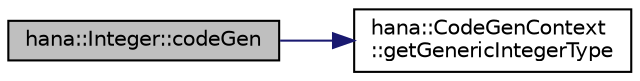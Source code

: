 digraph "hana::Integer::codeGen"
{
 // LATEX_PDF_SIZE
  edge [fontname="Helvetica",fontsize="10",labelfontname="Helvetica",labelfontsize="10"];
  node [fontname="Helvetica",fontsize="10",shape=record];
  rankdir="LR";
  Node1 [label="hana::Integer::codeGen",height=0.2,width=0.4,color="black", fillcolor="grey75", style="filled", fontcolor="black",tooltip=" "];
  Node1 -> Node2 [color="midnightblue",fontsize="10",style="solid",fontname="Helvetica"];
  Node2 [label="hana::CodeGenContext\l::getGenericIntegerType",height=0.2,width=0.4,color="black", fillcolor="white", style="filled",URL="$classhana_1_1_code_gen_context.html#a03d03f2cef2ecf2f946009f801e52b93",tooltip=" "];
}
